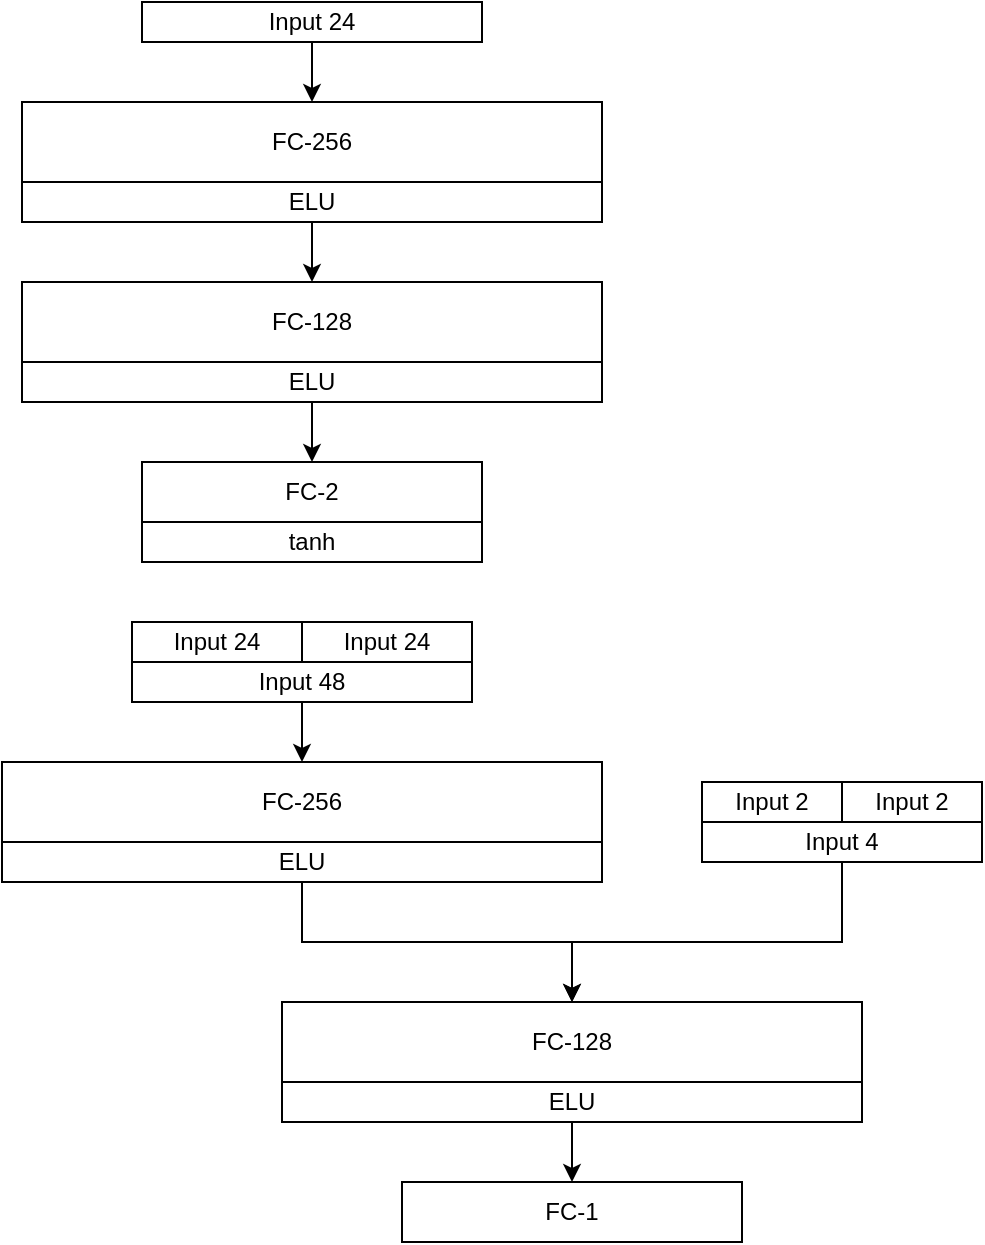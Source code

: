 <mxfile version="14.4.3" type="device"><diagram id="nrrJYcv0uq59VwbDgAv4" name="Seite-1"><mxGraphModel dx="749" dy="556" grid="1" gridSize="10" guides="1" tooltips="1" connect="1" arrows="1" fold="1" page="1" pageScale="1" pageWidth="827" pageHeight="1169" math="0" shadow="0"><root><mxCell id="0"/><mxCell id="1" parent="0"/><mxCell id="7rkPtfT4w0qTKY7EhR4C-1" value="FC-256" style="rounded=0;whiteSpace=wrap;html=1;" parent="1" vertex="1"><mxGeometry x="40" y="90" width="290" height="40" as="geometry"/></mxCell><mxCell id="J-PkHv8cOQ1E1ejyJ2L6-4" style="edgeStyle=orthogonalEdgeStyle;rounded=0;orthogonalLoop=1;jettySize=auto;html=1;exitX=0.5;exitY=1;exitDx=0;exitDy=0;entryX=0.5;entryY=0;entryDx=0;entryDy=0;strokeWidth=1;" parent="1" source="7rkPtfT4w0qTKY7EhR4C-2" target="7rkPtfT4w0qTKY7EhR4C-3" edge="1"><mxGeometry relative="1" as="geometry"/></mxCell><mxCell id="7rkPtfT4w0qTKY7EhR4C-2" value="ELU" style="rounded=0;whiteSpace=wrap;html=1;" parent="1" vertex="1"><mxGeometry x="40" y="130" width="290" height="20" as="geometry"/></mxCell><mxCell id="7rkPtfT4w0qTKY7EhR4C-3" value="FC-128" style="rounded=0;whiteSpace=wrap;html=1;" parent="1" vertex="1"><mxGeometry x="40" y="180" width="290" height="40" as="geometry"/></mxCell><mxCell id="7rkPtfT4w0qTKY7EhR4C-4" value="FC-2" style="rounded=0;whiteSpace=wrap;html=1;" parent="1" vertex="1"><mxGeometry x="100" y="270" width="170" height="30" as="geometry"/></mxCell><mxCell id="J-PkHv8cOQ1E1ejyJ2L6-2" style="edgeStyle=orthogonalEdgeStyle;rounded=0;orthogonalLoop=1;jettySize=auto;html=1;exitX=0.5;exitY=1;exitDx=0;exitDy=0;entryX=0.5;entryY=0;entryDx=0;entryDy=0;strokeWidth=1;" parent="1" source="AOpUMN5aE7cgSAECqmY0-1" target="7rkPtfT4w0qTKY7EhR4C-1" edge="1"><mxGeometry relative="1" as="geometry"/></mxCell><mxCell id="AOpUMN5aE7cgSAECqmY0-1" value="Input 24" style="rounded=0;whiteSpace=wrap;html=1;" parent="1" vertex="1"><mxGeometry x="100" y="40" width="170" height="20" as="geometry"/></mxCell><mxCell id="ckogTO1rWxWBPjvW8CwU-1" value="FC-256" style="rounded=0;whiteSpace=wrap;html=1;" parent="1" vertex="1"><mxGeometry x="30" y="420" width="300" height="40" as="geometry"/></mxCell><mxCell id="J-PkHv8cOQ1E1ejyJ2L6-13" style="edgeStyle=orthogonalEdgeStyle;rounded=0;orthogonalLoop=1;jettySize=auto;html=1;exitX=0.5;exitY=1;exitDx=0;exitDy=0;entryX=0.5;entryY=0;entryDx=0;entryDy=0;strokeWidth=1;" parent="1" source="ckogTO1rWxWBPjvW8CwU-2" target="ckogTO1rWxWBPjvW8CwU-3" edge="1"><mxGeometry relative="1" as="geometry"/></mxCell><mxCell id="ckogTO1rWxWBPjvW8CwU-2" value="ELU" style="rounded=0;whiteSpace=wrap;html=1;" parent="1" vertex="1"><mxGeometry x="30" y="460" width="300" height="20" as="geometry"/></mxCell><mxCell id="ckogTO1rWxWBPjvW8CwU-3" value="FC-128" style="rounded=0;whiteSpace=wrap;html=1;" parent="1" vertex="1"><mxGeometry x="170" y="540" width="290" height="40" as="geometry"/></mxCell><mxCell id="J-PkHv8cOQ1E1ejyJ2L6-17" style="edgeStyle=orthogonalEdgeStyle;rounded=0;orthogonalLoop=1;jettySize=auto;html=1;exitX=0.5;exitY=1;exitDx=0;exitDy=0;entryX=0.5;entryY=0;entryDx=0;entryDy=0;strokeWidth=1;" parent="1" source="ckogTO1rWxWBPjvW8CwU-4" target="J-PkHv8cOQ1E1ejyJ2L6-16" edge="1"><mxGeometry relative="1" as="geometry"/></mxCell><mxCell id="ckogTO1rWxWBPjvW8CwU-4" value="ELU" style="rounded=0;whiteSpace=wrap;html=1;" parent="1" vertex="1"><mxGeometry x="170" y="580" width="290" height="20" as="geometry"/></mxCell><mxCell id="J-PkHv8cOQ1E1ejyJ2L6-10" style="edgeStyle=orthogonalEdgeStyle;rounded=0;orthogonalLoop=1;jettySize=auto;html=1;exitX=0.5;exitY=1;exitDx=0;exitDy=0;entryX=0.5;entryY=0;entryDx=0;entryDy=0;strokeWidth=1;" parent="1" source="ckogTO1rWxWBPjvW8CwU-6" target="ckogTO1rWxWBPjvW8CwU-1" edge="1"><mxGeometry relative="1" as="geometry"/></mxCell><mxCell id="ckogTO1rWxWBPjvW8CwU-6" value="Input 48" style="rounded=0;whiteSpace=wrap;html=1;" parent="1" vertex="1"><mxGeometry x="95" y="370" width="170" height="20" as="geometry"/></mxCell><mxCell id="J-PkHv8cOQ1E1ejyJ2L6-15" style="edgeStyle=orthogonalEdgeStyle;rounded=0;orthogonalLoop=1;jettySize=auto;html=1;exitX=0.5;exitY=1;exitDx=0;exitDy=0;entryX=0.5;entryY=0;entryDx=0;entryDy=0;strokeWidth=1;" parent="1" source="ckogTO1rWxWBPjvW8CwU-8" target="ckogTO1rWxWBPjvW8CwU-3" edge="1"><mxGeometry relative="1" as="geometry"><Array as="points"><mxPoint x="450" y="510"/><mxPoint x="315" y="510"/></Array></mxGeometry></mxCell><mxCell id="ckogTO1rWxWBPjvW8CwU-8" value="Input 4" style="rounded=0;whiteSpace=wrap;html=1;" parent="1" vertex="1"><mxGeometry x="380" y="450" width="140" height="20" as="geometry"/></mxCell><mxCell id="J-PkHv8cOQ1E1ejyJ2L6-8" style="edgeStyle=orthogonalEdgeStyle;rounded=0;orthogonalLoop=1;jettySize=auto;html=1;exitX=0.5;exitY=1;exitDx=0;exitDy=0;entryX=0.5;entryY=0;entryDx=0;entryDy=0;strokeWidth=1;" parent="1" source="J-PkHv8cOQ1E1ejyJ2L6-7" target="7rkPtfT4w0qTKY7EhR4C-4" edge="1"><mxGeometry relative="1" as="geometry"/></mxCell><mxCell id="J-PkHv8cOQ1E1ejyJ2L6-7" value="ELU" style="rounded=0;whiteSpace=wrap;html=1;" parent="1" vertex="1"><mxGeometry x="40" y="220" width="290" height="20" as="geometry"/></mxCell><mxCell id="J-PkHv8cOQ1E1ejyJ2L6-9" value="tanh" style="rounded=0;whiteSpace=wrap;html=1;" parent="1" vertex="1"><mxGeometry x="100" y="300" width="170" height="20" as="geometry"/></mxCell><mxCell id="J-PkHv8cOQ1E1ejyJ2L6-12" style="edgeStyle=orthogonalEdgeStyle;rounded=0;orthogonalLoop=1;jettySize=auto;html=1;exitX=0.5;exitY=1;exitDx=0;exitDy=0;strokeWidth=1;" parent="1" source="ckogTO1rWxWBPjvW8CwU-4" target="ckogTO1rWxWBPjvW8CwU-4" edge="1"><mxGeometry relative="1" as="geometry"/></mxCell><mxCell id="J-PkHv8cOQ1E1ejyJ2L6-16" value="FC-1" style="rounded=0;whiteSpace=wrap;html=1;" parent="1" vertex="1"><mxGeometry x="230" y="630" width="170" height="30" as="geometry"/></mxCell><mxCell id="mqvlKs7kEuhL06L6I-eg-1" value="Input 24" style="rounded=0;whiteSpace=wrap;html=1;" vertex="1" parent="1"><mxGeometry x="95" y="350" width="85" height="20" as="geometry"/></mxCell><mxCell id="mqvlKs7kEuhL06L6I-eg-2" value="Input 24" style="rounded=0;whiteSpace=wrap;html=1;" vertex="1" parent="1"><mxGeometry x="180" y="350" width="85" height="20" as="geometry"/></mxCell><mxCell id="mqvlKs7kEuhL06L6I-eg-3" value="Input 2" style="rounded=0;whiteSpace=wrap;html=1;" vertex="1" parent="1"><mxGeometry x="380" y="430" width="70" height="20" as="geometry"/></mxCell><mxCell id="mqvlKs7kEuhL06L6I-eg-5" value="Input 2" style="rounded=0;whiteSpace=wrap;html=1;" vertex="1" parent="1"><mxGeometry x="450" y="430" width="70" height="20" as="geometry"/></mxCell></root></mxGraphModel></diagram></mxfile>